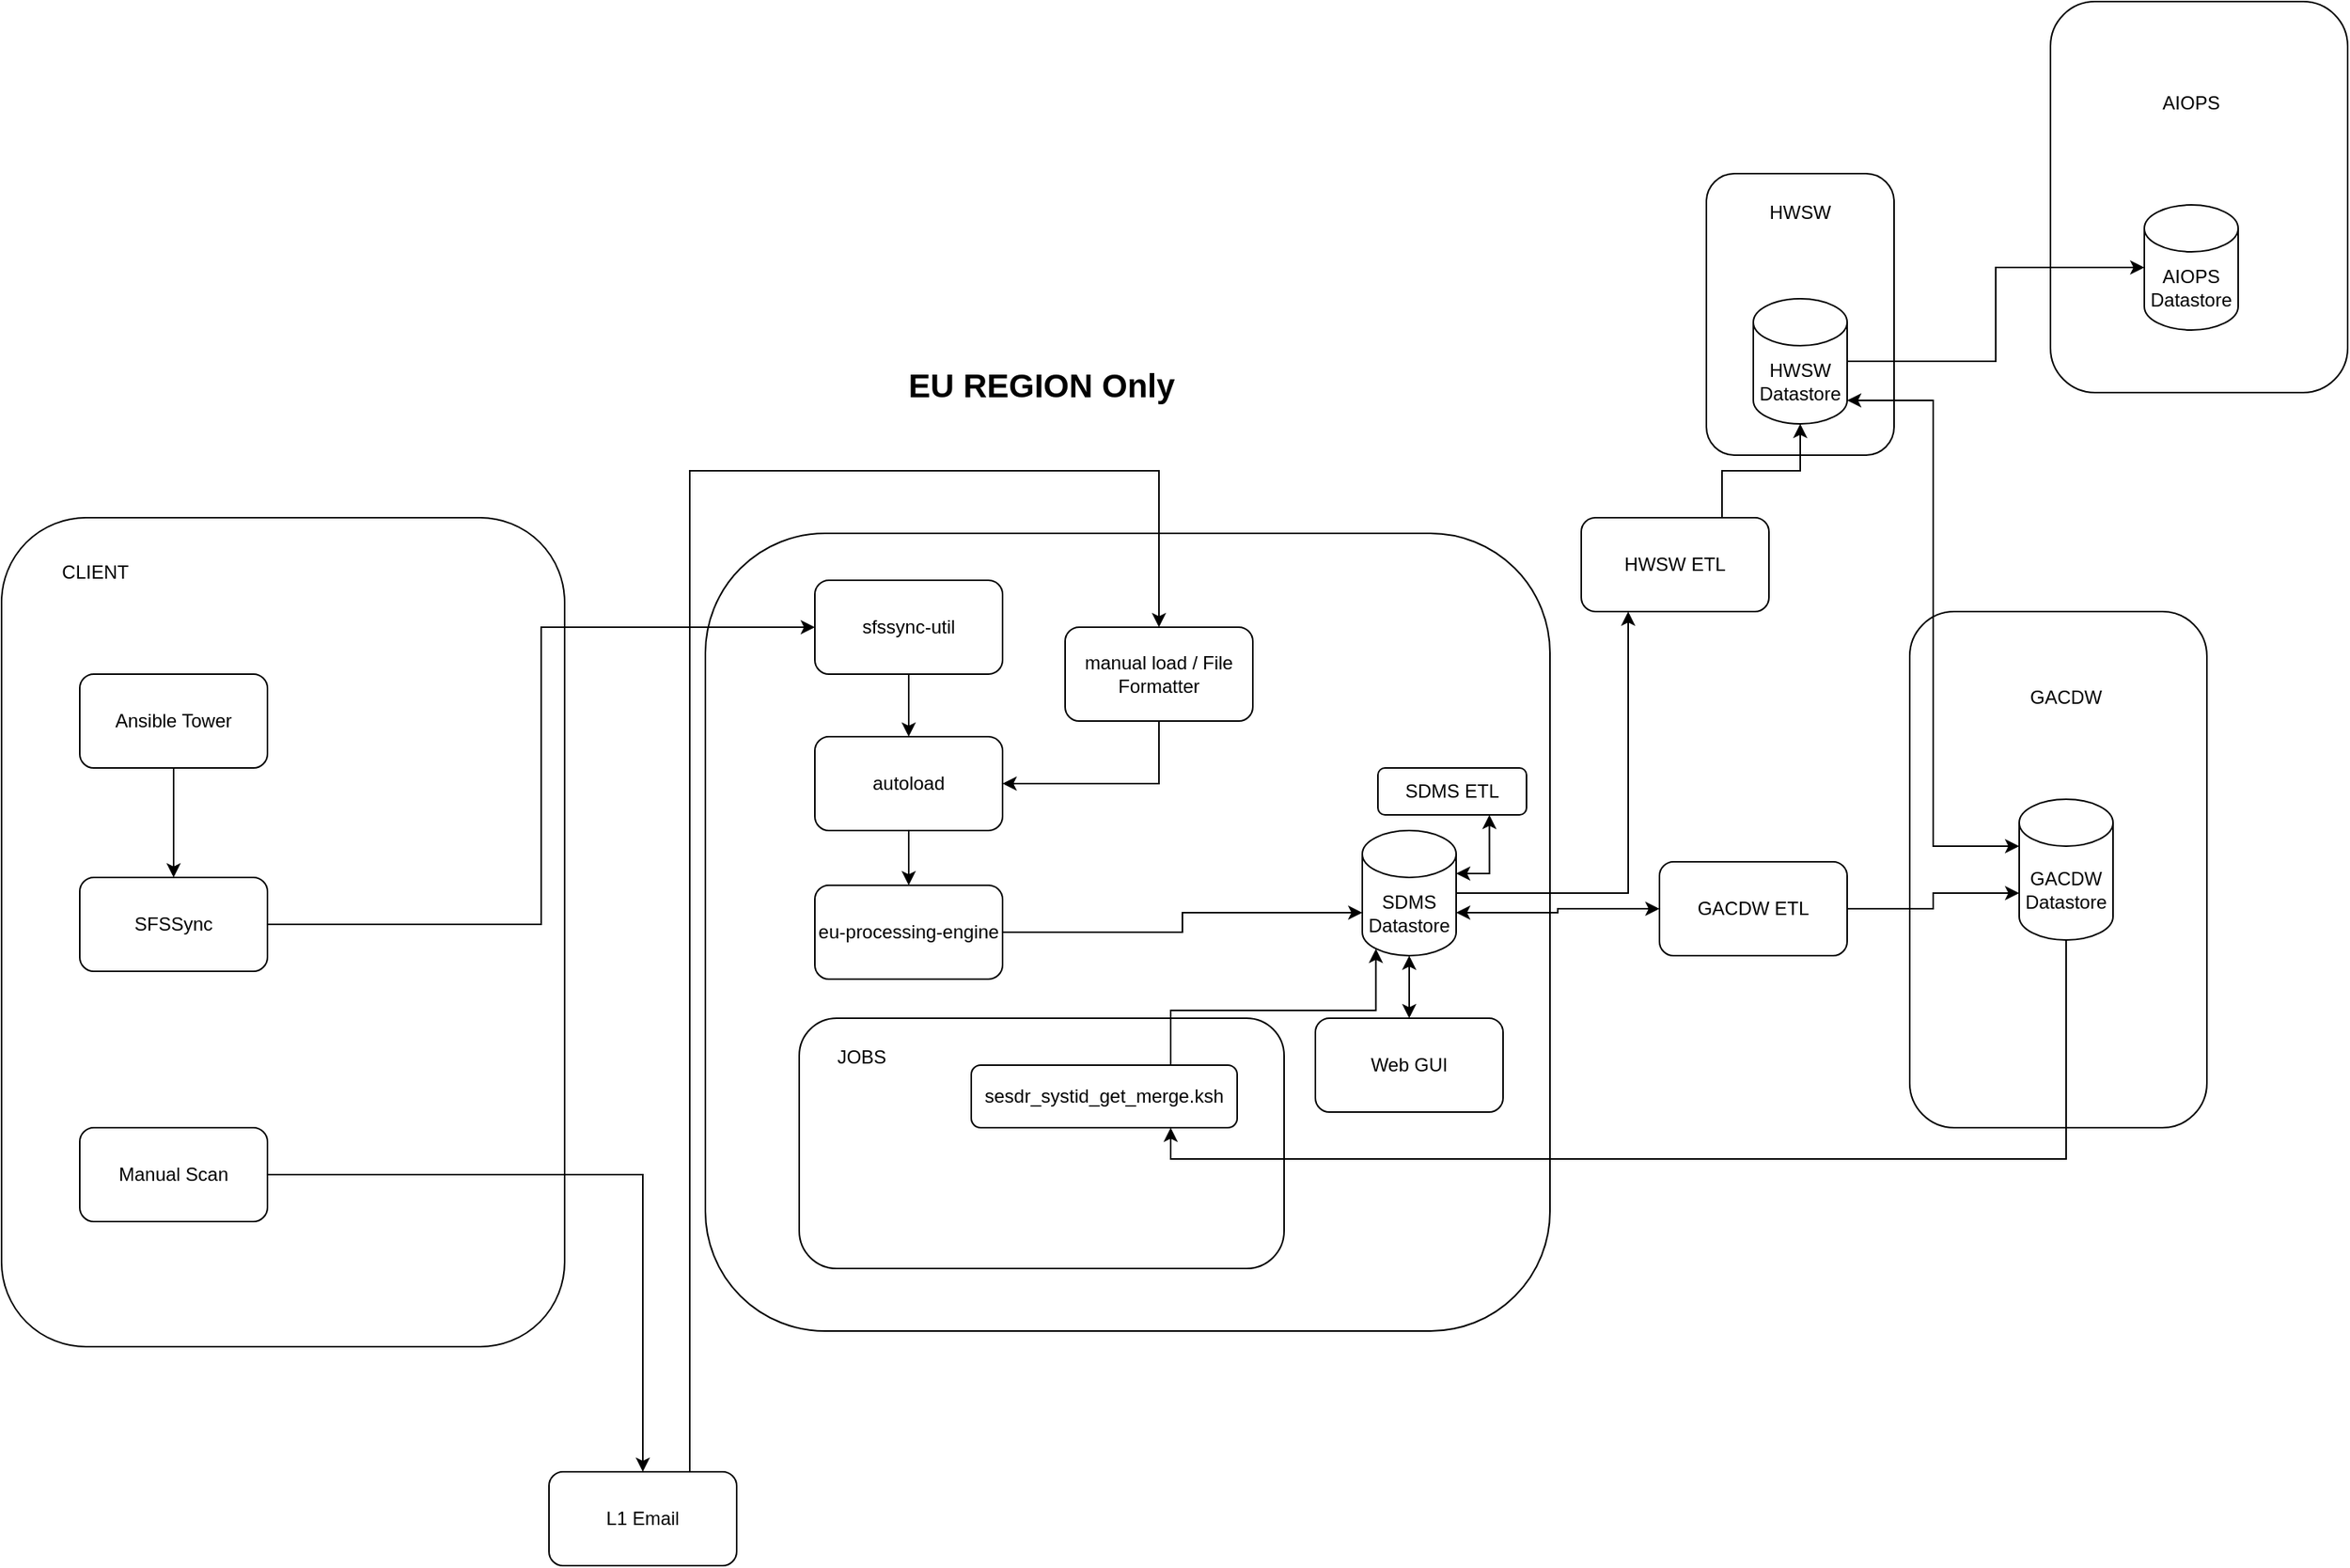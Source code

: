 <mxfile version="23.0.2" type="github">
  <diagram name="Page-1" id="Y6XrjZkaMjrL60eVFpBh">
    <mxGraphModel dx="2404" dy="1999" grid="1" gridSize="10" guides="1" tooltips="1" connect="1" arrows="1" fold="1" page="1" pageScale="1" pageWidth="850" pageHeight="1100" math="0" shadow="0">
      <root>
        <mxCell id="0" />
        <mxCell id="1" parent="0" />
        <mxCell id="nCnfiWr_i8K848HqZHnu-54" value="" style="rounded=1;whiteSpace=wrap;html=1;" vertex="1" parent="1">
          <mxGeometry x="670" y="160" width="190" height="330" as="geometry" />
        </mxCell>
        <mxCell id="nCnfiWr_i8K848HqZHnu-1" value="" style="rounded=1;whiteSpace=wrap;html=1;" vertex="1" parent="1">
          <mxGeometry x="-100" y="110" width="540" height="510" as="geometry" />
        </mxCell>
        <mxCell id="nCnfiWr_i8K848HqZHnu-44" style="edgeStyle=orthogonalEdgeStyle;rounded=0;orthogonalLoop=1;jettySize=auto;html=1;exitX=1;exitY=0.5;exitDx=0;exitDy=0;exitPerimeter=0;entryX=0.25;entryY=1;entryDx=0;entryDy=0;" edge="1" parent="1" source="nCnfiWr_i8K848HqZHnu-2" target="nCnfiWr_i8K848HqZHnu-42">
          <mxGeometry relative="1" as="geometry" />
        </mxCell>
        <mxCell id="nCnfiWr_i8K848HqZHnu-2" value="SDMS Datastore" style="shape=cylinder3;whiteSpace=wrap;html=1;boundedLbl=1;backgroundOutline=1;size=15;" vertex="1" parent="1">
          <mxGeometry x="320" y="300" width="60" height="80" as="geometry" />
        </mxCell>
        <mxCell id="nCnfiWr_i8K848HqZHnu-27" style="edgeStyle=orthogonalEdgeStyle;rounded=0;orthogonalLoop=1;jettySize=auto;html=1;exitX=0.5;exitY=0;exitDx=0;exitDy=0;startArrow=classic;startFill=1;" edge="1" parent="1" source="nCnfiWr_i8K848HqZHnu-3" target="nCnfiWr_i8K848HqZHnu-2">
          <mxGeometry relative="1" as="geometry" />
        </mxCell>
        <mxCell id="nCnfiWr_i8K848HqZHnu-3" value="Web GUI" style="rounded=1;whiteSpace=wrap;html=1;" vertex="1" parent="1">
          <mxGeometry x="290" y="420" width="120" height="60" as="geometry" />
        </mxCell>
        <mxCell id="nCnfiWr_i8K848HqZHnu-4" value="SDMS ETL" style="rounded=1;whiteSpace=wrap;html=1;" vertex="1" parent="1">
          <mxGeometry x="330" y="260" width="95" height="30" as="geometry" />
        </mxCell>
        <mxCell id="nCnfiWr_i8K848HqZHnu-5" value="GACDW ETL" style="rounded=1;whiteSpace=wrap;html=1;" vertex="1" parent="1">
          <mxGeometry x="510" y="320" width="120" height="60" as="geometry" />
        </mxCell>
        <mxCell id="nCnfiWr_i8K848HqZHnu-7" value="GACDW&lt;br&gt;Datastore" style="shape=cylinder3;whiteSpace=wrap;html=1;boundedLbl=1;backgroundOutline=1;size=15;" vertex="1" parent="1">
          <mxGeometry x="740" y="280" width="60" height="90" as="geometry" />
        </mxCell>
        <mxCell id="nCnfiWr_i8K848HqZHnu-8" value="GACDW" style="text;html=1;strokeColor=none;fillColor=none;align=center;verticalAlign=middle;whiteSpace=wrap;rounded=0;" vertex="1" parent="1">
          <mxGeometry x="740" y="200" width="60" height="30" as="geometry" />
        </mxCell>
        <mxCell id="nCnfiWr_i8K848HqZHnu-15" style="edgeStyle=orthogonalEdgeStyle;rounded=0;orthogonalLoop=1;jettySize=auto;html=1;exitX=0.75;exitY=1;exitDx=0;exitDy=0;entryX=1;entryY=0;entryDx=0;entryDy=27.5;entryPerimeter=0;startArrow=classic;startFill=1;" edge="1" parent="1" source="nCnfiWr_i8K848HqZHnu-4" target="nCnfiWr_i8K848HqZHnu-2">
          <mxGeometry relative="1" as="geometry" />
        </mxCell>
        <mxCell id="nCnfiWr_i8K848HqZHnu-17" value="&lt;h1&gt;&lt;font style=&quot;font-size: 21px;&quot;&gt;EU REGION Only&lt;/font&gt;&lt;/h1&gt;" style="text;html=1;strokeColor=none;fillColor=none;align=center;verticalAlign=middle;whiteSpace=wrap;rounded=0;" vertex="1" parent="1">
          <mxGeometry x="20" width="190" height="30" as="geometry" />
        </mxCell>
        <mxCell id="nCnfiWr_i8K848HqZHnu-24" style="edgeStyle=orthogonalEdgeStyle;rounded=0;orthogonalLoop=1;jettySize=auto;html=1;exitX=0.5;exitY=1;exitDx=0;exitDy=0;entryX=0.5;entryY=0;entryDx=0;entryDy=0;" edge="1" parent="1" source="nCnfiWr_i8K848HqZHnu-20" target="nCnfiWr_i8K848HqZHnu-21">
          <mxGeometry relative="1" as="geometry" />
        </mxCell>
        <mxCell id="nCnfiWr_i8K848HqZHnu-20" value="autoload" style="rounded=1;whiteSpace=wrap;html=1;" vertex="1" parent="1">
          <mxGeometry x="-30" y="240" width="120" height="60" as="geometry" />
        </mxCell>
        <mxCell id="nCnfiWr_i8K848HqZHnu-21" value="eu-processing-engine" style="rounded=1;whiteSpace=wrap;html=1;" vertex="1" parent="1">
          <mxGeometry x="-30" y="335" width="120" height="60" as="geometry" />
        </mxCell>
        <mxCell id="nCnfiWr_i8K848HqZHnu-23" style="edgeStyle=orthogonalEdgeStyle;rounded=0;orthogonalLoop=1;jettySize=auto;html=1;exitX=0.5;exitY=1;exitDx=0;exitDy=0;entryX=0.5;entryY=0;entryDx=0;entryDy=0;" edge="1" parent="1" source="nCnfiWr_i8K848HqZHnu-22" target="nCnfiWr_i8K848HqZHnu-20">
          <mxGeometry relative="1" as="geometry" />
        </mxCell>
        <mxCell id="nCnfiWr_i8K848HqZHnu-22" value="sfssync-util" style="rounded=1;whiteSpace=wrap;html=1;" vertex="1" parent="1">
          <mxGeometry x="-30" y="140" width="120" height="60" as="geometry" />
        </mxCell>
        <mxCell id="nCnfiWr_i8K848HqZHnu-26" style="edgeStyle=orthogonalEdgeStyle;rounded=0;orthogonalLoop=1;jettySize=auto;html=1;exitX=1;exitY=0.5;exitDx=0;exitDy=0;entryX=0;entryY=0;entryDx=0;entryDy=52.5;entryPerimeter=0;" edge="1" parent="1" source="nCnfiWr_i8K848HqZHnu-21" target="nCnfiWr_i8K848HqZHnu-2">
          <mxGeometry relative="1" as="geometry" />
        </mxCell>
        <mxCell id="nCnfiWr_i8K848HqZHnu-29" style="edgeStyle=orthogonalEdgeStyle;rounded=0;orthogonalLoop=1;jettySize=auto;html=1;exitX=0.5;exitY=1;exitDx=0;exitDy=0;entryX=1;entryY=0.5;entryDx=0;entryDy=0;" edge="1" parent="1" source="nCnfiWr_i8K848HqZHnu-28" target="nCnfiWr_i8K848HqZHnu-20">
          <mxGeometry relative="1" as="geometry" />
        </mxCell>
        <mxCell id="nCnfiWr_i8K848HqZHnu-28" value="manual load / File Formatter" style="rounded=1;whiteSpace=wrap;html=1;" vertex="1" parent="1">
          <mxGeometry x="130" y="170" width="120" height="60" as="geometry" />
        </mxCell>
        <mxCell id="nCnfiWr_i8K848HqZHnu-31" value="" style="rounded=1;whiteSpace=wrap;html=1;" vertex="1" parent="1">
          <mxGeometry x="-550" y="100" width="360" height="530" as="geometry" />
        </mxCell>
        <mxCell id="nCnfiWr_i8K848HqZHnu-34" style="edgeStyle=orthogonalEdgeStyle;rounded=0;orthogonalLoop=1;jettySize=auto;html=1;exitX=0.5;exitY=1;exitDx=0;exitDy=0;" edge="1" parent="1" source="nCnfiWr_i8K848HqZHnu-32" target="nCnfiWr_i8K848HqZHnu-33">
          <mxGeometry relative="1" as="geometry" />
        </mxCell>
        <mxCell id="nCnfiWr_i8K848HqZHnu-32" value="Ansible Tower" style="rounded=1;whiteSpace=wrap;html=1;" vertex="1" parent="1">
          <mxGeometry x="-500" y="200" width="120" height="60" as="geometry" />
        </mxCell>
        <mxCell id="nCnfiWr_i8K848HqZHnu-35" style="edgeStyle=orthogonalEdgeStyle;rounded=0;orthogonalLoop=1;jettySize=auto;html=1;exitX=1;exitY=0.5;exitDx=0;exitDy=0;entryX=0;entryY=0.5;entryDx=0;entryDy=0;" edge="1" parent="1" source="nCnfiWr_i8K848HqZHnu-33" target="nCnfiWr_i8K848HqZHnu-22">
          <mxGeometry relative="1" as="geometry" />
        </mxCell>
        <mxCell id="nCnfiWr_i8K848HqZHnu-33" value="SFSSync" style="rounded=1;whiteSpace=wrap;html=1;" vertex="1" parent="1">
          <mxGeometry x="-500" y="330" width="120" height="60" as="geometry" />
        </mxCell>
        <mxCell id="nCnfiWr_i8K848HqZHnu-38" style="edgeStyle=orthogonalEdgeStyle;rounded=0;orthogonalLoop=1;jettySize=auto;html=1;exitX=1;exitY=0.5;exitDx=0;exitDy=0;" edge="1" parent="1" source="nCnfiWr_i8K848HqZHnu-36" target="nCnfiWr_i8K848HqZHnu-37">
          <mxGeometry relative="1" as="geometry" />
        </mxCell>
        <mxCell id="nCnfiWr_i8K848HqZHnu-36" value="Manual Scan" style="rounded=1;whiteSpace=wrap;html=1;" vertex="1" parent="1">
          <mxGeometry x="-500" y="490" width="120" height="60" as="geometry" />
        </mxCell>
        <mxCell id="nCnfiWr_i8K848HqZHnu-39" style="edgeStyle=orthogonalEdgeStyle;rounded=0;orthogonalLoop=1;jettySize=auto;html=1;exitX=0.75;exitY=0;exitDx=0;exitDy=0;entryX=0.5;entryY=0;entryDx=0;entryDy=0;" edge="1" parent="1" source="nCnfiWr_i8K848HqZHnu-37" target="nCnfiWr_i8K848HqZHnu-28">
          <mxGeometry relative="1" as="geometry">
            <mxPoint x="-140" as="targetPoint" />
            <Array as="points">
              <mxPoint x="-110" y="70" />
              <mxPoint x="190" y="70" />
            </Array>
          </mxGeometry>
        </mxCell>
        <mxCell id="nCnfiWr_i8K848HqZHnu-37" value="L1 Email" style="rounded=1;whiteSpace=wrap;html=1;" vertex="1" parent="1">
          <mxGeometry x="-200" y="710" width="120" height="60" as="geometry" />
        </mxCell>
        <mxCell id="nCnfiWr_i8K848HqZHnu-42" value="HWSW ETL" style="rounded=1;whiteSpace=wrap;html=1;" vertex="1" parent="1">
          <mxGeometry x="460" y="100" width="120" height="60" as="geometry" />
        </mxCell>
        <mxCell id="nCnfiWr_i8K848HqZHnu-45" value="" style="rounded=1;whiteSpace=wrap;html=1;" vertex="1" parent="1">
          <mxGeometry x="540" y="-120" width="120" height="180" as="geometry" />
        </mxCell>
        <mxCell id="nCnfiWr_i8K848HqZHnu-46" value="HWSW&lt;br&gt;Datastore" style="shape=cylinder3;whiteSpace=wrap;html=1;boundedLbl=1;backgroundOutline=1;size=15;" vertex="1" parent="1">
          <mxGeometry x="570" y="-40" width="60" height="80" as="geometry" />
        </mxCell>
        <mxCell id="nCnfiWr_i8K848HqZHnu-47" value="HWSW" style="text;html=1;strokeColor=none;fillColor=none;align=center;verticalAlign=middle;whiteSpace=wrap;rounded=0;" vertex="1" parent="1">
          <mxGeometry x="570" y="-110" width="60" height="30" as="geometry" />
        </mxCell>
        <mxCell id="nCnfiWr_i8K848HqZHnu-48" style="edgeStyle=orthogonalEdgeStyle;rounded=0;orthogonalLoop=1;jettySize=auto;html=1;exitX=0.75;exitY=0;exitDx=0;exitDy=0;entryX=0.5;entryY=1;entryDx=0;entryDy=0;entryPerimeter=0;" edge="1" parent="1" source="nCnfiWr_i8K848HqZHnu-42" target="nCnfiWr_i8K848HqZHnu-46">
          <mxGeometry relative="1" as="geometry" />
        </mxCell>
        <mxCell id="nCnfiWr_i8K848HqZHnu-16" style="edgeStyle=orthogonalEdgeStyle;rounded=0;orthogonalLoop=1;jettySize=auto;html=1;exitX=1;exitY=0;exitDx=0;exitDy=52.5;exitPerimeter=0;entryX=0;entryY=0.5;entryDx=0;entryDy=0;startArrow=classic;startFill=1;" edge="1" parent="1" source="nCnfiWr_i8K848HqZHnu-2" target="nCnfiWr_i8K848HqZHnu-5">
          <mxGeometry relative="1" as="geometry" />
        </mxCell>
        <mxCell id="nCnfiWr_i8K848HqZHnu-49" style="edgeStyle=orthogonalEdgeStyle;rounded=0;orthogonalLoop=1;jettySize=auto;html=1;exitX=1;exitY=0.5;exitDx=0;exitDy=0;entryX=0;entryY=0;entryDx=0;entryDy=60;entryPerimeter=0;" edge="1" parent="1" source="nCnfiWr_i8K848HqZHnu-5" target="nCnfiWr_i8K848HqZHnu-7">
          <mxGeometry relative="1" as="geometry" />
        </mxCell>
        <mxCell id="nCnfiWr_i8K848HqZHnu-50" value="" style="rounded=1;whiteSpace=wrap;html=1;" vertex="1" parent="1">
          <mxGeometry x="760" y="-230" width="190" height="250" as="geometry" />
        </mxCell>
        <mxCell id="nCnfiWr_i8K848HqZHnu-51" value="AIOPS" style="text;html=1;strokeColor=none;fillColor=none;align=center;verticalAlign=middle;whiteSpace=wrap;rounded=0;" vertex="1" parent="1">
          <mxGeometry x="820" y="-180" width="60" height="30" as="geometry" />
        </mxCell>
        <mxCell id="nCnfiWr_i8K848HqZHnu-52" value="AIOPS&lt;br&gt;Datastore" style="shape=cylinder3;whiteSpace=wrap;html=1;boundedLbl=1;backgroundOutline=1;size=15;" vertex="1" parent="1">
          <mxGeometry x="820" y="-100" width="60" height="80" as="geometry" />
        </mxCell>
        <mxCell id="nCnfiWr_i8K848HqZHnu-53" style="edgeStyle=orthogonalEdgeStyle;rounded=0;orthogonalLoop=1;jettySize=auto;html=1;exitX=1;exitY=0.5;exitDx=0;exitDy=0;exitPerimeter=0;" edge="1" parent="1" source="nCnfiWr_i8K848HqZHnu-46" target="nCnfiWr_i8K848HqZHnu-52">
          <mxGeometry relative="1" as="geometry" />
        </mxCell>
        <mxCell id="nCnfiWr_i8K848HqZHnu-55" style="edgeStyle=orthogonalEdgeStyle;rounded=0;orthogonalLoop=1;jettySize=auto;html=1;exitX=1;exitY=1;exitDx=0;exitDy=-15;exitPerimeter=0;entryX=0;entryY=0;entryDx=0;entryDy=30;entryPerimeter=0;startArrow=classic;startFill=1;" edge="1" parent="1" source="nCnfiWr_i8K848HqZHnu-46" target="nCnfiWr_i8K848HqZHnu-7">
          <mxGeometry relative="1" as="geometry" />
        </mxCell>
        <mxCell id="nCnfiWr_i8K848HqZHnu-57" value="" style="rounded=1;whiteSpace=wrap;html=1;" vertex="1" parent="1">
          <mxGeometry x="-40" y="420" width="310" height="160" as="geometry" />
        </mxCell>
        <mxCell id="nCnfiWr_i8K848HqZHnu-56" value="sesdr_systid_get_merge.ksh" style="rounded=1;whiteSpace=wrap;html=1;" vertex="1" parent="1">
          <mxGeometry x="70" y="450" width="170" height="40" as="geometry" />
        </mxCell>
        <mxCell id="nCnfiWr_i8K848HqZHnu-59" value="JOBS" style="text;html=1;strokeColor=none;fillColor=none;align=center;verticalAlign=middle;whiteSpace=wrap;rounded=0;" vertex="1" parent="1">
          <mxGeometry x="-30" y="430" width="60" height="30" as="geometry" />
        </mxCell>
        <mxCell id="nCnfiWr_i8K848HqZHnu-60" style="edgeStyle=orthogonalEdgeStyle;rounded=0;orthogonalLoop=1;jettySize=auto;html=1;exitX=0.75;exitY=0;exitDx=0;exitDy=0;entryX=0.145;entryY=1;entryDx=0;entryDy=-4.35;entryPerimeter=0;" edge="1" parent="1" source="nCnfiWr_i8K848HqZHnu-56" target="nCnfiWr_i8K848HqZHnu-2">
          <mxGeometry relative="1" as="geometry" />
        </mxCell>
        <mxCell id="nCnfiWr_i8K848HqZHnu-61" style="edgeStyle=orthogonalEdgeStyle;rounded=0;orthogonalLoop=1;jettySize=auto;html=1;exitX=0.5;exitY=1;exitDx=0;exitDy=0;exitPerimeter=0;entryX=0.75;entryY=1;entryDx=0;entryDy=0;" edge="1" parent="1" source="nCnfiWr_i8K848HqZHnu-7" target="nCnfiWr_i8K848HqZHnu-56">
          <mxGeometry relative="1" as="geometry" />
        </mxCell>
        <mxCell id="nCnfiWr_i8K848HqZHnu-62" value="CLIENT" style="text;html=1;strokeColor=none;fillColor=none;align=center;verticalAlign=middle;whiteSpace=wrap;rounded=0;" vertex="1" parent="1">
          <mxGeometry x="-520" y="120" width="60" height="30" as="geometry" />
        </mxCell>
      </root>
    </mxGraphModel>
  </diagram>
</mxfile>
